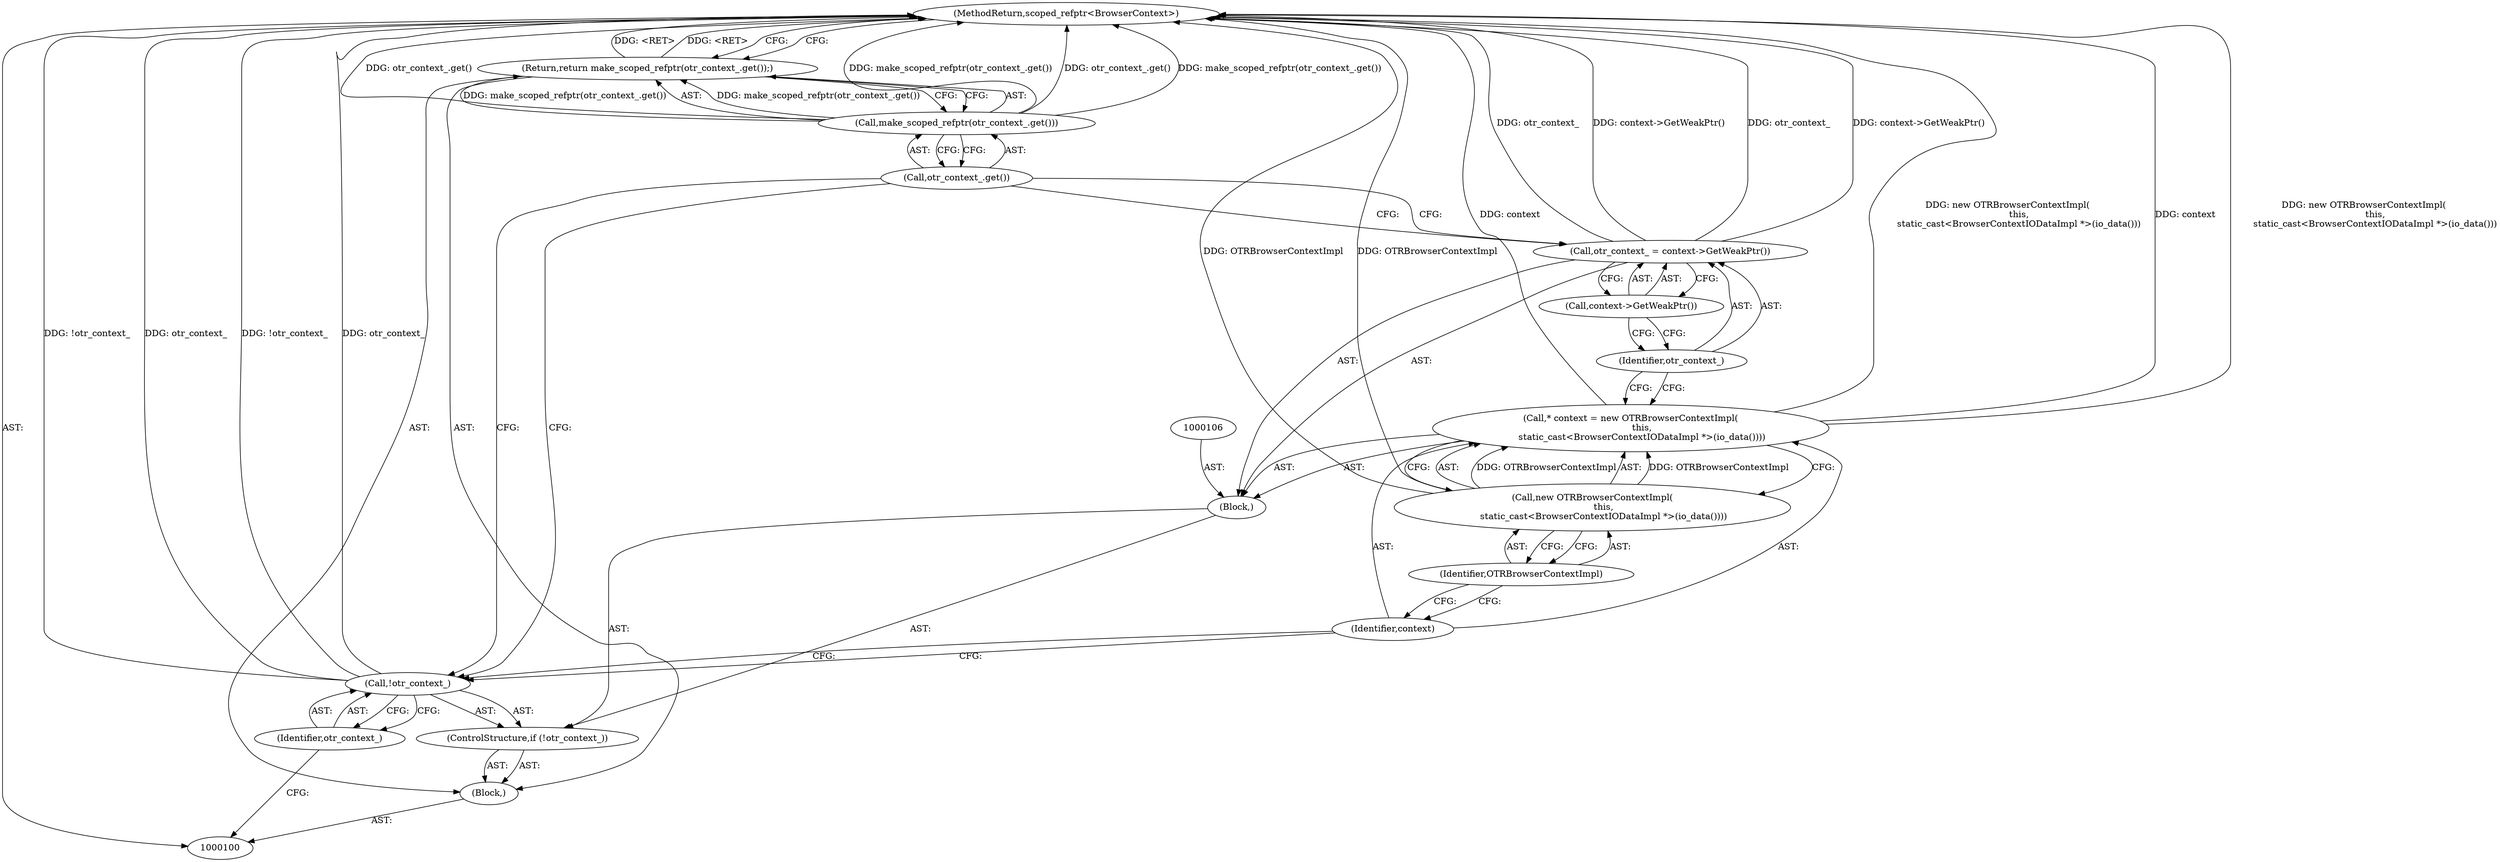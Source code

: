 digraph "1_launchpad_29014da83e5fc358d6bff0f574e9ed45e61a35ac_1" {
"1000117" [label="(MethodReturn,scoped_refptr<BrowserContext>)"];
"1000101" [label="(Block,)"];
"1000102" [label="(ControlStructure,if (!otr_context_))"];
"1000103" [label="(Call,!otr_context_)"];
"1000104" [label="(Identifier,otr_context_)"];
"1000107" [label="(Call,* context = new OTRBrowserContextImpl(\n        this,\n        static_cast<BrowserContextIODataImpl *>(io_data())))"];
"1000108" [label="(Identifier,context)"];
"1000109" [label="(Call,new OTRBrowserContextImpl(\n        this,\n        static_cast<BrowserContextIODataImpl *>(io_data())))"];
"1000105" [label="(Block,)"];
"1000110" [label="(Identifier,OTRBrowserContextImpl)"];
"1000113" [label="(Call,context->GetWeakPtr())"];
"1000111" [label="(Call,otr_context_ = context->GetWeakPtr())"];
"1000112" [label="(Identifier,otr_context_)"];
"1000114" [label="(Return,return make_scoped_refptr(otr_context_.get());)"];
"1000116" [label="(Call,otr_context_.get())"];
"1000115" [label="(Call,make_scoped_refptr(otr_context_.get()))"];
"1000117" -> "1000100"  [label="AST: "];
"1000117" -> "1000114"  [label="CFG: "];
"1000107" -> "1000117"  [label="DDG: context"];
"1000107" -> "1000117"  [label="DDG: new OTRBrowserContextImpl(\n        this,\n        static_cast<BrowserContextIODataImpl *>(io_data()))"];
"1000103" -> "1000117"  [label="DDG: otr_context_"];
"1000103" -> "1000117"  [label="DDG: !otr_context_"];
"1000115" -> "1000117"  [label="DDG: make_scoped_refptr(otr_context_.get())"];
"1000115" -> "1000117"  [label="DDG: otr_context_.get()"];
"1000111" -> "1000117"  [label="DDG: otr_context_"];
"1000111" -> "1000117"  [label="DDG: context->GetWeakPtr()"];
"1000109" -> "1000117"  [label="DDG: OTRBrowserContextImpl"];
"1000114" -> "1000117"  [label="DDG: <RET>"];
"1000101" -> "1000100"  [label="AST: "];
"1000102" -> "1000101"  [label="AST: "];
"1000114" -> "1000101"  [label="AST: "];
"1000102" -> "1000101"  [label="AST: "];
"1000103" -> "1000102"  [label="AST: "];
"1000105" -> "1000102"  [label="AST: "];
"1000103" -> "1000102"  [label="AST: "];
"1000103" -> "1000104"  [label="CFG: "];
"1000104" -> "1000103"  [label="AST: "];
"1000108" -> "1000103"  [label="CFG: "];
"1000116" -> "1000103"  [label="CFG: "];
"1000103" -> "1000117"  [label="DDG: otr_context_"];
"1000103" -> "1000117"  [label="DDG: !otr_context_"];
"1000104" -> "1000103"  [label="AST: "];
"1000104" -> "1000100"  [label="CFG: "];
"1000103" -> "1000104"  [label="CFG: "];
"1000107" -> "1000105"  [label="AST: "];
"1000107" -> "1000109"  [label="CFG: "];
"1000108" -> "1000107"  [label="AST: "];
"1000109" -> "1000107"  [label="AST: "];
"1000112" -> "1000107"  [label="CFG: "];
"1000107" -> "1000117"  [label="DDG: context"];
"1000107" -> "1000117"  [label="DDG: new OTRBrowserContextImpl(\n        this,\n        static_cast<BrowserContextIODataImpl *>(io_data()))"];
"1000109" -> "1000107"  [label="DDG: OTRBrowserContextImpl"];
"1000108" -> "1000107"  [label="AST: "];
"1000108" -> "1000103"  [label="CFG: "];
"1000110" -> "1000108"  [label="CFG: "];
"1000109" -> "1000107"  [label="AST: "];
"1000109" -> "1000110"  [label="CFG: "];
"1000110" -> "1000109"  [label="AST: "];
"1000107" -> "1000109"  [label="CFG: "];
"1000109" -> "1000117"  [label="DDG: OTRBrowserContextImpl"];
"1000109" -> "1000107"  [label="DDG: OTRBrowserContextImpl"];
"1000105" -> "1000102"  [label="AST: "];
"1000106" -> "1000105"  [label="AST: "];
"1000107" -> "1000105"  [label="AST: "];
"1000111" -> "1000105"  [label="AST: "];
"1000110" -> "1000109"  [label="AST: "];
"1000110" -> "1000108"  [label="CFG: "];
"1000109" -> "1000110"  [label="CFG: "];
"1000113" -> "1000111"  [label="AST: "];
"1000113" -> "1000112"  [label="CFG: "];
"1000111" -> "1000113"  [label="CFG: "];
"1000111" -> "1000105"  [label="AST: "];
"1000111" -> "1000113"  [label="CFG: "];
"1000112" -> "1000111"  [label="AST: "];
"1000113" -> "1000111"  [label="AST: "];
"1000116" -> "1000111"  [label="CFG: "];
"1000111" -> "1000117"  [label="DDG: otr_context_"];
"1000111" -> "1000117"  [label="DDG: context->GetWeakPtr()"];
"1000112" -> "1000111"  [label="AST: "];
"1000112" -> "1000107"  [label="CFG: "];
"1000113" -> "1000112"  [label="CFG: "];
"1000114" -> "1000101"  [label="AST: "];
"1000114" -> "1000115"  [label="CFG: "];
"1000115" -> "1000114"  [label="AST: "];
"1000117" -> "1000114"  [label="CFG: "];
"1000114" -> "1000117"  [label="DDG: <RET>"];
"1000115" -> "1000114"  [label="DDG: make_scoped_refptr(otr_context_.get())"];
"1000116" -> "1000115"  [label="AST: "];
"1000116" -> "1000111"  [label="CFG: "];
"1000116" -> "1000103"  [label="CFG: "];
"1000115" -> "1000116"  [label="CFG: "];
"1000115" -> "1000114"  [label="AST: "];
"1000115" -> "1000116"  [label="CFG: "];
"1000116" -> "1000115"  [label="AST: "];
"1000114" -> "1000115"  [label="CFG: "];
"1000115" -> "1000117"  [label="DDG: make_scoped_refptr(otr_context_.get())"];
"1000115" -> "1000117"  [label="DDG: otr_context_.get()"];
"1000115" -> "1000114"  [label="DDG: make_scoped_refptr(otr_context_.get())"];
}
